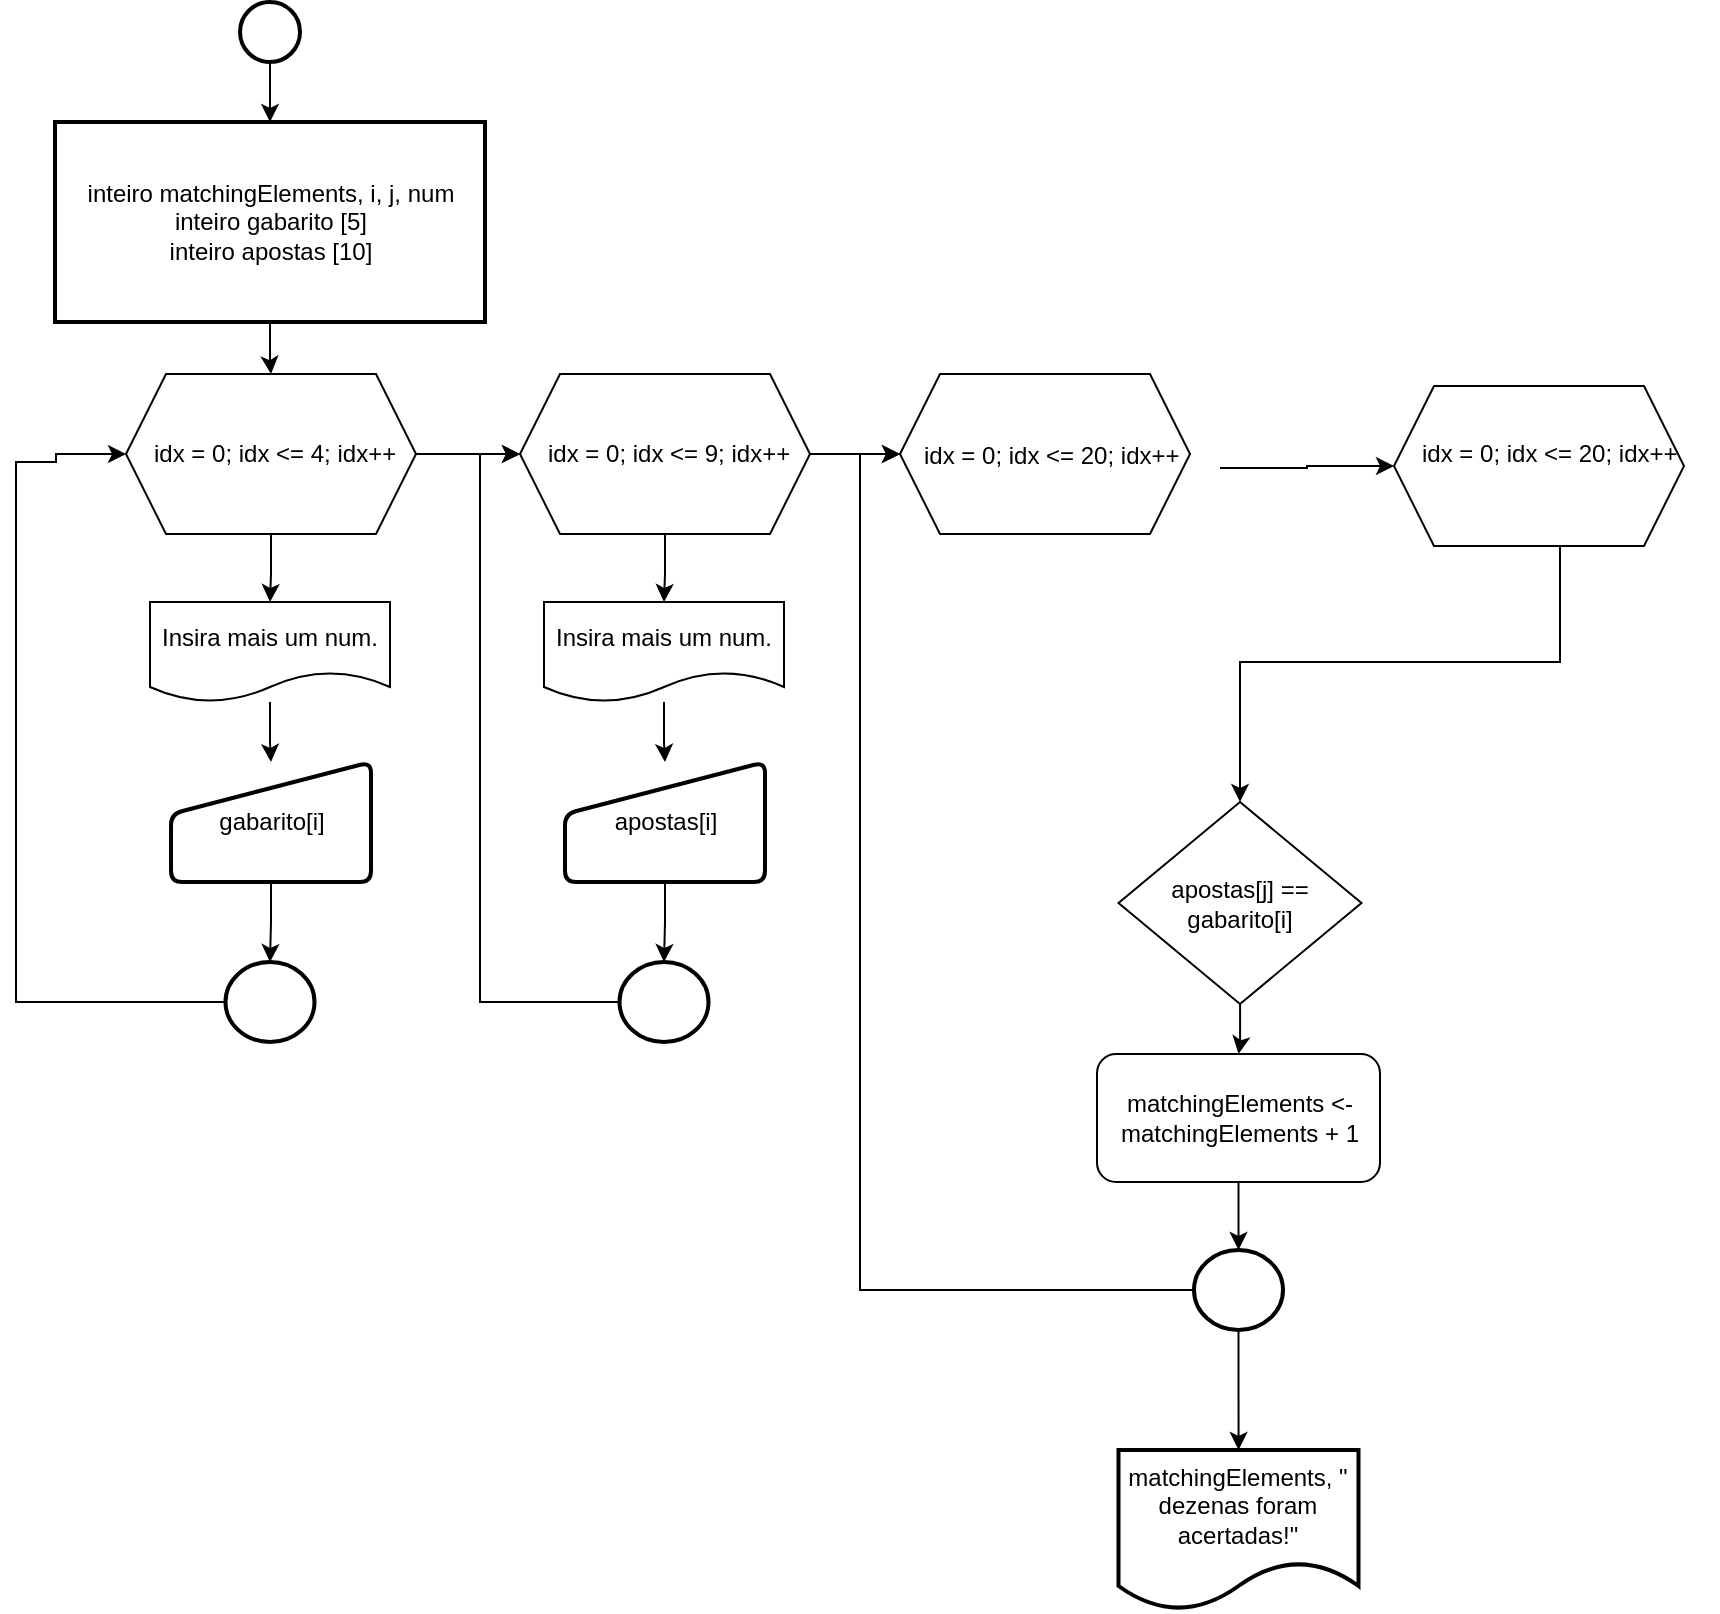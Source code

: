 <mxfile version="22.0.3" type="device">
  <diagram id="C5RBs43oDa-KdzZeNtuy" name="Page-1">
    <mxGraphModel dx="785" dy="827" grid="1" gridSize="10" guides="1" tooltips="1" connect="1" arrows="1" fold="1" page="1" pageScale="1" pageWidth="827" pageHeight="1169" math="0" shadow="0">
      <root>
        <mxCell id="WIyWlLk6GJQsqaUBKTNV-0" />
        <mxCell id="WIyWlLk6GJQsqaUBKTNV-1" parent="WIyWlLk6GJQsqaUBKTNV-0" />
        <mxCell id="gFW3YUw3t3Eu43AXeSie-1" value="" style="edgeStyle=orthogonalEdgeStyle;rounded=0;orthogonalLoop=1;jettySize=auto;html=1;" parent="WIyWlLk6GJQsqaUBKTNV-1" source="uvkjri6FY9MWjZu6di9B-1" target="gFW3YUw3t3Eu43AXeSie-0" edge="1">
          <mxGeometry relative="1" as="geometry" />
        </mxCell>
        <mxCell id="uvkjri6FY9MWjZu6di9B-1" value="" style="strokeWidth=2;html=1;shape=mxgraph.flowchart.start_2;whiteSpace=wrap;" parent="WIyWlLk6GJQsqaUBKTNV-1" vertex="1">
          <mxGeometry x="120" y="20" width="30" height="30" as="geometry" />
        </mxCell>
        <mxCell id="uvkjri6FY9MWjZu6di9B-25" style="edgeStyle=orthogonalEdgeStyle;rounded=0;orthogonalLoop=1;jettySize=auto;html=1;" parent="WIyWlLk6GJQsqaUBKTNV-1" edge="1">
          <mxGeometry relative="1" as="geometry" />
        </mxCell>
        <mxCell id="gFW3YUw3t3Eu43AXeSie-3" style="edgeStyle=orthogonalEdgeStyle;rounded=0;orthogonalLoop=1;jettySize=auto;html=1;entryX=0.5;entryY=0;entryDx=0;entryDy=0;" parent="WIyWlLk6GJQsqaUBKTNV-1" source="gFW3YUw3t3Eu43AXeSie-0" target="gFW3YUw3t3Eu43AXeSie-2" edge="1">
          <mxGeometry relative="1" as="geometry" />
        </mxCell>
        <mxCell id="gFW3YUw3t3Eu43AXeSie-0" value="inteiro matchingElements, i, j, num&lt;div&gt;inteiro gabarito [5]&lt;/div&gt;&lt;div&gt;inteiro apostas [10]&lt;/div&gt;" style="whiteSpace=wrap;html=1;strokeWidth=2;" parent="WIyWlLk6GJQsqaUBKTNV-1" vertex="1">
          <mxGeometry x="27.5" y="80" width="215" height="100" as="geometry" />
        </mxCell>
        <mxCell id="vmr1aMFzi46B_T9mpgOL-71" value="" style="edgeStyle=orthogonalEdgeStyle;rounded=0;orthogonalLoop=1;jettySize=auto;html=1;" parent="WIyWlLk6GJQsqaUBKTNV-1" source="gFW3YUw3t3Eu43AXeSie-2" target="vmr1aMFzi46B_T9mpgOL-70" edge="1">
          <mxGeometry relative="1" as="geometry" />
        </mxCell>
        <mxCell id="vmr1aMFzi46B_T9mpgOL-87" style="edgeStyle=orthogonalEdgeStyle;rounded=0;orthogonalLoop=1;jettySize=auto;html=1;entryX=0;entryY=0.5;entryDx=0;entryDy=0;" parent="WIyWlLk6GJQsqaUBKTNV-1" source="gFW3YUw3t3Eu43AXeSie-2" target="vmr1aMFzi46B_T9mpgOL-79" edge="1">
          <mxGeometry relative="1" as="geometry" />
        </mxCell>
        <mxCell id="gFW3YUw3t3Eu43AXeSie-2" value="" style="shape=hexagon;perimeter=hexagonPerimeter2;whiteSpace=wrap;html=1;fixedSize=1;" parent="WIyWlLk6GJQsqaUBKTNV-1" vertex="1">
          <mxGeometry x="63" y="206" width="145" height="80" as="geometry" />
        </mxCell>
        <mxCell id="gFW3YUw3t3Eu43AXeSie-4" value="idx = 0; idx &lt;= 4; idx++" style="text;whiteSpace=wrap;" parent="WIyWlLk6GJQsqaUBKTNV-1" vertex="1">
          <mxGeometry x="75" y="232" width="150" height="40" as="geometry" />
        </mxCell>
        <mxCell id="vmr1aMFzi46B_T9mpgOL-73" style="edgeStyle=orthogonalEdgeStyle;rounded=0;orthogonalLoop=1;jettySize=auto;html=1;" parent="WIyWlLk6GJQsqaUBKTNV-1" source="vmr1aMFzi46B_T9mpgOL-70" target="vmr1aMFzi46B_T9mpgOL-72" edge="1">
          <mxGeometry relative="1" as="geometry" />
        </mxCell>
        <mxCell id="vmr1aMFzi46B_T9mpgOL-70" value="Insira mais um num." style="shape=document;whiteSpace=wrap;html=1;boundedLbl=1;" parent="WIyWlLk6GJQsqaUBKTNV-1" vertex="1">
          <mxGeometry x="75" y="320" width="120" height="50" as="geometry" />
        </mxCell>
        <mxCell id="vmr1aMFzi46B_T9mpgOL-75" value="" style="edgeStyle=orthogonalEdgeStyle;rounded=0;orthogonalLoop=1;jettySize=auto;html=1;" parent="WIyWlLk6GJQsqaUBKTNV-1" source="vmr1aMFzi46B_T9mpgOL-72" target="vmr1aMFzi46B_T9mpgOL-74" edge="1">
          <mxGeometry relative="1" as="geometry" />
        </mxCell>
        <mxCell id="vmr1aMFzi46B_T9mpgOL-72" value="gabarito[i]" style="html=1;strokeWidth=2;shape=manualInput;whiteSpace=wrap;rounded=1;size=26;arcSize=11;" parent="WIyWlLk6GJQsqaUBKTNV-1" vertex="1">
          <mxGeometry x="85.5" y="400" width="100" height="60" as="geometry" />
        </mxCell>
        <mxCell id="vmr1aMFzi46B_T9mpgOL-77" style="edgeStyle=orthogonalEdgeStyle;rounded=0;orthogonalLoop=1;jettySize=auto;html=1;entryX=0;entryY=0.5;entryDx=0;entryDy=0;" parent="WIyWlLk6GJQsqaUBKTNV-1" source="vmr1aMFzi46B_T9mpgOL-74" target="gFW3YUw3t3Eu43AXeSie-2" edge="1">
          <mxGeometry relative="1" as="geometry">
            <Array as="points">
              <mxPoint x="8" y="520" />
              <mxPoint x="8" y="250" />
              <mxPoint x="28" y="250" />
              <mxPoint x="28" y="246" />
            </Array>
          </mxGeometry>
        </mxCell>
        <mxCell id="vmr1aMFzi46B_T9mpgOL-74" value="" style="ellipse;whiteSpace=wrap;html=1;strokeWidth=2;rounded=1;arcSize=11;" parent="WIyWlLk6GJQsqaUBKTNV-1" vertex="1">
          <mxGeometry x="112.75" y="500" width="44.5" height="40" as="geometry" />
        </mxCell>
        <mxCell id="vmr1aMFzi46B_T9mpgOL-78" value="" style="edgeStyle=orthogonalEdgeStyle;rounded=0;orthogonalLoop=1;jettySize=auto;html=1;" parent="WIyWlLk6GJQsqaUBKTNV-1" source="vmr1aMFzi46B_T9mpgOL-79" target="vmr1aMFzi46B_T9mpgOL-82" edge="1">
          <mxGeometry relative="1" as="geometry" />
        </mxCell>
        <mxCell id="vmr1aMFzi46B_T9mpgOL-96" style="edgeStyle=orthogonalEdgeStyle;rounded=0;orthogonalLoop=1;jettySize=auto;html=1;entryX=0;entryY=0.5;entryDx=0;entryDy=0;" parent="WIyWlLk6GJQsqaUBKTNV-1" source="vmr1aMFzi46B_T9mpgOL-79" target="vmr1aMFzi46B_T9mpgOL-89" edge="1">
          <mxGeometry relative="1" as="geometry" />
        </mxCell>
        <mxCell id="vmr1aMFzi46B_T9mpgOL-79" value="" style="shape=hexagon;perimeter=hexagonPerimeter2;whiteSpace=wrap;html=1;fixedSize=1;" parent="WIyWlLk6GJQsqaUBKTNV-1" vertex="1">
          <mxGeometry x="260" y="206" width="145" height="80" as="geometry" />
        </mxCell>
        <mxCell id="vmr1aMFzi46B_T9mpgOL-80" value="idx = 0; idx &lt;= 9; idx++" style="text;whiteSpace=wrap;" parent="WIyWlLk6GJQsqaUBKTNV-1" vertex="1">
          <mxGeometry x="272" y="232" width="150" height="40" as="geometry" />
        </mxCell>
        <mxCell id="vmr1aMFzi46B_T9mpgOL-81" style="edgeStyle=orthogonalEdgeStyle;rounded=0;orthogonalLoop=1;jettySize=auto;html=1;" parent="WIyWlLk6GJQsqaUBKTNV-1" source="vmr1aMFzi46B_T9mpgOL-82" target="vmr1aMFzi46B_T9mpgOL-84" edge="1">
          <mxGeometry relative="1" as="geometry" />
        </mxCell>
        <mxCell id="vmr1aMFzi46B_T9mpgOL-82" value="Insira mais um num." style="shape=document;whiteSpace=wrap;html=1;boundedLbl=1;" parent="WIyWlLk6GJQsqaUBKTNV-1" vertex="1">
          <mxGeometry x="272" y="320" width="120" height="50" as="geometry" />
        </mxCell>
        <mxCell id="vmr1aMFzi46B_T9mpgOL-83" value="" style="edgeStyle=orthogonalEdgeStyle;rounded=0;orthogonalLoop=1;jettySize=auto;html=1;" parent="WIyWlLk6GJQsqaUBKTNV-1" source="vmr1aMFzi46B_T9mpgOL-84" target="vmr1aMFzi46B_T9mpgOL-85" edge="1">
          <mxGeometry relative="1" as="geometry" />
        </mxCell>
        <mxCell id="vmr1aMFzi46B_T9mpgOL-84" value="apostas[i]" style="html=1;strokeWidth=2;shape=manualInput;whiteSpace=wrap;rounded=1;size=26;arcSize=11;" parent="WIyWlLk6GJQsqaUBKTNV-1" vertex="1">
          <mxGeometry x="282.5" y="400" width="100" height="60" as="geometry" />
        </mxCell>
        <mxCell id="vmr1aMFzi46B_T9mpgOL-97" style="edgeStyle=orthogonalEdgeStyle;rounded=0;orthogonalLoop=1;jettySize=auto;html=1;entryX=0;entryY=0.5;entryDx=0;entryDy=0;" parent="WIyWlLk6GJQsqaUBKTNV-1" source="vmr1aMFzi46B_T9mpgOL-85" target="vmr1aMFzi46B_T9mpgOL-79" edge="1">
          <mxGeometry relative="1" as="geometry">
            <Array as="points">
              <mxPoint x="240" y="520" />
              <mxPoint x="240" y="246" />
            </Array>
          </mxGeometry>
        </mxCell>
        <mxCell id="vmr1aMFzi46B_T9mpgOL-85" value="" style="ellipse;whiteSpace=wrap;html=1;strokeWidth=2;rounded=1;arcSize=11;" parent="WIyWlLk6GJQsqaUBKTNV-1" vertex="1">
          <mxGeometry x="309.75" y="500" width="44.5" height="40" as="geometry" />
        </mxCell>
        <mxCell id="vmr1aMFzi46B_T9mpgOL-89" value="" style="shape=hexagon;perimeter=hexagonPerimeter2;whiteSpace=wrap;html=1;fixedSize=1;" parent="WIyWlLk6GJQsqaUBKTNV-1" vertex="1">
          <mxGeometry x="450" y="206" width="145" height="80" as="geometry" />
        </mxCell>
        <mxCell id="vmr1aMFzi46B_T9mpgOL-115" style="edgeStyle=orthogonalEdgeStyle;rounded=0;orthogonalLoop=1;jettySize=auto;html=1;entryX=0;entryY=0.5;entryDx=0;entryDy=0;" parent="WIyWlLk6GJQsqaUBKTNV-1" source="vmr1aMFzi46B_T9mpgOL-90" target="vmr1aMFzi46B_T9mpgOL-109" edge="1">
          <mxGeometry relative="1" as="geometry" />
        </mxCell>
        <mxCell id="vmr1aMFzi46B_T9mpgOL-90" value="idx = 0; idx &lt;= 20; idx++" style="text;whiteSpace=wrap;" parent="WIyWlLk6GJQsqaUBKTNV-1" vertex="1">
          <mxGeometry x="460" y="233" width="150" height="40" as="geometry" />
        </mxCell>
        <mxCell id="vmr1aMFzi46B_T9mpgOL-98" style="edgeStyle=orthogonalEdgeStyle;rounded=0;orthogonalLoop=1;jettySize=auto;html=1;entryX=0;entryY=0.5;entryDx=0;entryDy=0;" parent="WIyWlLk6GJQsqaUBKTNV-1" source="vmr1aMFzi46B_T9mpgOL-95" target="vmr1aMFzi46B_T9mpgOL-89" edge="1">
          <mxGeometry relative="1" as="geometry">
            <Array as="points">
              <mxPoint x="430" y="664" />
              <mxPoint x="430" y="246" />
            </Array>
          </mxGeometry>
        </mxCell>
        <mxCell id="mL4fHb_OxI4WLivdcz1l-1" value="" style="edgeStyle=orthogonalEdgeStyle;rounded=0;orthogonalLoop=1;jettySize=auto;html=1;" parent="WIyWlLk6GJQsqaUBKTNV-1" source="vmr1aMFzi46B_T9mpgOL-95" target="mL4fHb_OxI4WLivdcz1l-0" edge="1">
          <mxGeometry relative="1" as="geometry" />
        </mxCell>
        <mxCell id="vmr1aMFzi46B_T9mpgOL-95" value="" style="ellipse;whiteSpace=wrap;html=1;strokeWidth=2;rounded=1;arcSize=11;" parent="WIyWlLk6GJQsqaUBKTNV-1" vertex="1">
          <mxGeometry x="597" y="644" width="44.5" height="40" as="geometry" />
        </mxCell>
        <mxCell id="vmr1aMFzi46B_T9mpgOL-104" value="" style="edgeStyle=orthogonalEdgeStyle;rounded=0;orthogonalLoop=1;jettySize=auto;html=1;" parent="WIyWlLk6GJQsqaUBKTNV-1" source="vmr1aMFzi46B_T9mpgOL-99" target="vmr1aMFzi46B_T9mpgOL-103" edge="1">
          <mxGeometry relative="1" as="geometry" />
        </mxCell>
        <mxCell id="vmr1aMFzi46B_T9mpgOL-99" value="apostas[j] == gabarito[i]" style="rhombus;whiteSpace=wrap;html=1;" parent="WIyWlLk6GJQsqaUBKTNV-1" vertex="1">
          <mxGeometry x="559.25" y="420" width="121.5" height="101" as="geometry" />
        </mxCell>
        <mxCell id="vmr1aMFzi46B_T9mpgOL-108" style="edgeStyle=orthogonalEdgeStyle;rounded=0;orthogonalLoop=1;jettySize=auto;html=1;entryX=0.5;entryY=0;entryDx=0;entryDy=0;" parent="WIyWlLk6GJQsqaUBKTNV-1" source="vmr1aMFzi46B_T9mpgOL-103" target="vmr1aMFzi46B_T9mpgOL-95" edge="1">
          <mxGeometry relative="1" as="geometry" />
        </mxCell>
        <mxCell id="vmr1aMFzi46B_T9mpgOL-103" value="matchingElements &amp;lt;- matchingElements + 1" style="rounded=1;whiteSpace=wrap;html=1;" parent="WIyWlLk6GJQsqaUBKTNV-1" vertex="1">
          <mxGeometry x="548.5" y="546" width="141.5" height="64" as="geometry" />
        </mxCell>
        <mxCell id="vmr1aMFzi46B_T9mpgOL-113" value="" style="edgeStyle=orthogonalEdgeStyle;rounded=0;orthogonalLoop=1;jettySize=auto;html=1;exitX=0.625;exitY=1;exitDx=0;exitDy=0;entryX=0.5;entryY=0;entryDx=0;entryDy=0;" parent="WIyWlLk6GJQsqaUBKTNV-1" source="vmr1aMFzi46B_T9mpgOL-109" target="vmr1aMFzi46B_T9mpgOL-99" edge="1">
          <mxGeometry relative="1" as="geometry">
            <mxPoint x="707" y="253" as="sourcePoint" />
            <mxPoint x="530" y="441" as="targetPoint" />
            <Array as="points">
              <mxPoint x="780" y="292" />
              <mxPoint x="780" y="350" />
              <mxPoint x="620" y="350" />
            </Array>
          </mxGeometry>
        </mxCell>
        <mxCell id="vmr1aMFzi46B_T9mpgOL-109" value="" style="shape=hexagon;perimeter=hexagonPerimeter2;whiteSpace=wrap;html=1;fixedSize=1;" parent="WIyWlLk6GJQsqaUBKTNV-1" vertex="1">
          <mxGeometry x="697" y="212" width="145" height="80" as="geometry" />
        </mxCell>
        <mxCell id="vmr1aMFzi46B_T9mpgOL-110" value="idx = 0; idx &lt;= 20; idx++" style="text;whiteSpace=wrap;" parent="WIyWlLk6GJQsqaUBKTNV-1" vertex="1">
          <mxGeometry x="709" y="232" width="150" height="40" as="geometry" />
        </mxCell>
        <mxCell id="mL4fHb_OxI4WLivdcz1l-0" value="matchingElements, &quot; dezenas foram acertadas!&quot;" style="shape=document;whiteSpace=wrap;html=1;boundedLbl=1;strokeWidth=2;rounded=1;arcSize=11;" parent="WIyWlLk6GJQsqaUBKTNV-1" vertex="1">
          <mxGeometry x="559.25" y="744" width="120" height="80" as="geometry" />
        </mxCell>
      </root>
    </mxGraphModel>
  </diagram>
</mxfile>
